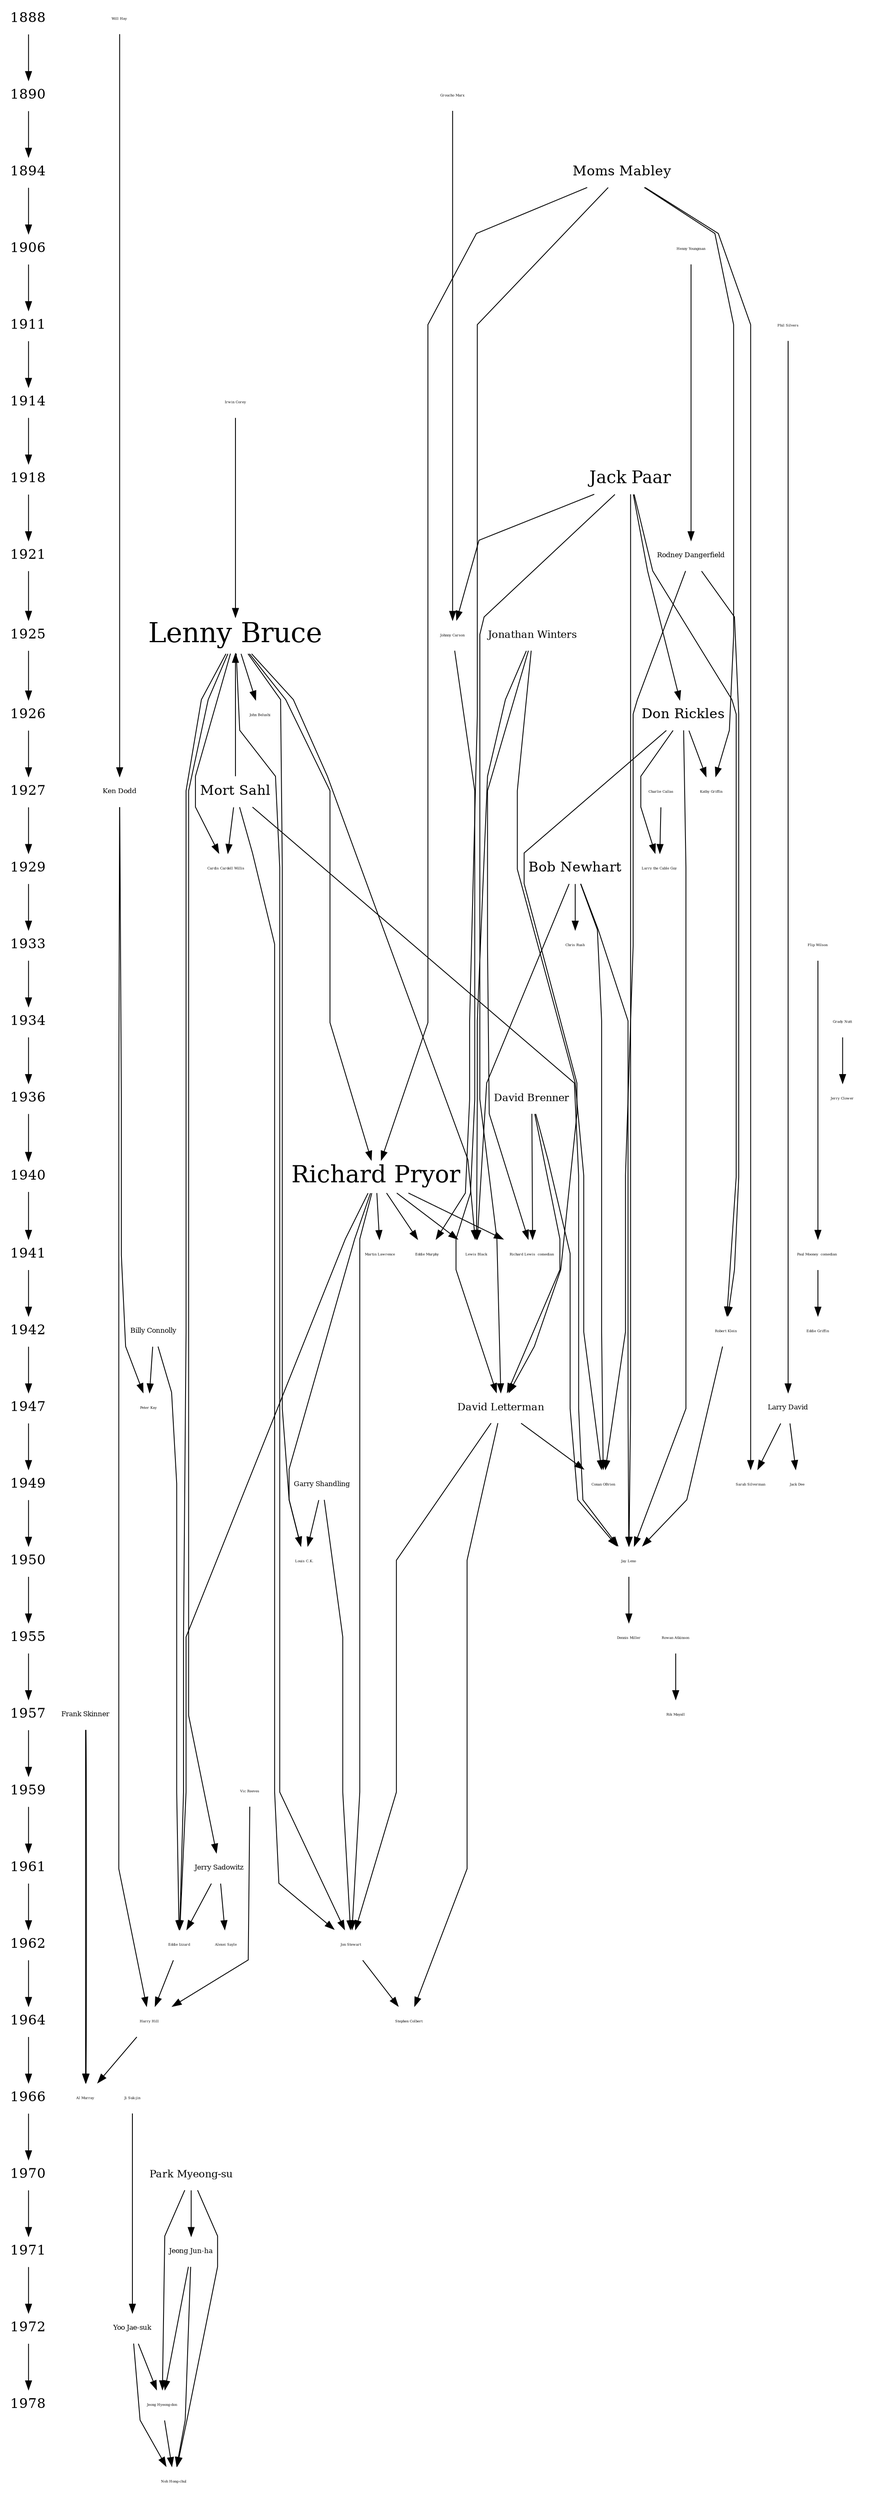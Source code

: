 digraph timeline { 
 ranksep=.75; splines=polyline; nodesep=.01; fixedsize=false; size = "1000,200";

 { 
node [shape=plaintext, fontsize=16];
 1888 -> 1890 -> 1894 -> 1906 -> 1911 -> 1914 -> 1918 -> 1921 -> 1925 -> 1926 -> 1927 -> 1929 -> 1933 -> 1934 -> 1936 -> 1940 -> 1941 -> 1942 -> 1947 -> 1949 -> 1950 -> 1955 -> 1957 -> 1959 -> 1961 -> 1962 -> 1964 -> 1966 -> 1970 -> 1971 -> 1972 -> 1978 ;
 
}

 node [shape=plaintext, fontsize=4];{
"Will Hay"; "Groucho Marx"; "Henny Youngman"; "Phil Silvers"; "Irwin Corey"; "Johnny Carson"; "Charlie Callas"; "Flip Wilson"; "Grady Nutt"; "Paul Mooney  comedian "; "Robert Klein"; "Jay Leno"; "Rowan Atkinson"; "Vic Reeves"; "Jon Stewart"; "Eddie Izzard"; "Harry Hill"; "Ji Suk-jin"; "Jeong Hyeong-don"; }
node [shape=plaintext, fontsize=16];{
"Moms Mabley"; "Don Rickles"; "Mort Sahl"; "Bob Newhart"; }
node [shape=plaintext, fontsize=20];{
"Jack Paar"; }
node [shape=plaintext, fontsize=8];{
"Rodney Dangerfield"; "Ken Dodd"; "Billy Connolly"; "Larry David"; "Garry Shandling"; "Frank Skinner"; "Jerry Sadowitz"; "Jeong Jun-ha"; "Yoo Jae-suk"; }
node [shape=plaintext, fontsize=32];{
"Lenny Bruce"; }
node [shape=plaintext, fontsize=12];{
"Jonathan Winters"; "David Brenner"; "David Letterman"; "Park Myeong-su"; }
node [shape=plaintext, fontsize=28];{
"Richard Pryor"; }
 
 node [shape=plaintext, fontsize= 4 ]; 
  { rank = same; 1888; "Will Hay"; }
 { rank = same; 1890; "Groucho Marx"; }
 { rank = same; 1894; "Moms Mabley"; }
 { rank = same; 1906; "Henny Youngman"; }
 { rank = same; 1911; "Phil Silvers"; }
 { rank = same; 1914; "Irwin Corey"; }
 { rank = same; 1918; "Jack Paar"; }
 { rank = same; 1921; "Rodney Dangerfield"; }
 { rank = same; 1925; "Lenny Bruce"; "Johnny Carson"; "Jonathan Winters"; }
 { rank = same; 1926; "Don Rickles"; }
 { rank = same; 1927; "Charlie Callas"; "Ken Dodd"; "Mort Sahl"; }
 { rank = same; 1929; "Bob Newhart"; }
 { rank = same; 1933; "Flip Wilson"; }
 { rank = same; 1934; "Grady Nutt"; }
 { rank = same; 1936; "David Brenner"; }
 { rank = same; 1940; "Richard Pryor"; }
 { rank = same; 1941; "Paul Mooney  comedian "; }
 { rank = same; 1942; "Robert Klein"; "Billy Connolly"; }
 { rank = same; 1947; "David Letterman"; "Larry David"; }
 { rank = same; 1949; "Garry Shandling"; }
 { rank = same; 1950; "Jay Leno"; }
 { rank = same; 1955; "Rowan Atkinson"; }
 { rank = same; 1957; "Frank Skinner"; }
 { rank = same; 1959; "Vic Reeves"; }
 { rank = same; 1961; "Jerry Sadowitz"; }
 { rank = same; 1962; "Jon Stewart"; "Eddie Izzard"; }
 { rank = same; 1964; "Harry Hill"; }
 { rank = same; 1966; "Ji Suk-jin"; }
 { rank = same; 1970; "Park Myeong-su"; }
 { rank = same; 1971; "Jeong Jun-ha"; }
 { rank = same; 1972; "Yoo Jae-suk"; }
 { rank = same; 1978; "Jeong Hyeong-don"; }
 
 "Will Hay" -> "Ken Dodd";
"Groucho Marx" -> "Johnny Carson";
"Moms Mabley" -> "Richard Pryor";
"Moms Mabley" -> "Eddie Murphy";
"Moms Mabley" -> "Kathy Griffin";
"Moms Mabley" -> "Sarah Silverman";
"Henny Youngman" -> "Rodney Dangerfield";
"Phil Silvers" -> "Larry David";
"Irwin Corey" -> "Lenny Bruce";
"Jack Paar" -> "David Letterman";
"Jack Paar" -> "Jay Leno";
"Jack Paar" -> "Robert Klein";
"Jack Paar" -> "Don Rickles";
"Jack Paar" -> "Johnny Carson";
"Rodney Dangerfield" -> "Conan OBrien";
"Rodney Dangerfield" -> "Robert Klein";
"Lenny Bruce" -> "John Belushi";
"Lenny Bruce" -> "Cardis Cardell Willis";
"Lenny Bruce" -> "Jon Stewart";
"Lenny Bruce" -> "Louis C.K.";
"Lenny Bruce" -> "Jerry Sadowitz";
"Lenny Bruce" -> "Eddie Izzard";
"Lenny Bruce" -> "Lewis Black";
"Lenny Bruce" -> "Richard Pryor";
"Johnny Carson" -> "David Letterman";
"Jonathan Winters" -> "Conan OBrien";
"Jonathan Winters" -> "Richard Lewis  comedian ";
"Jonathan Winters" -> "Lewis Black";
"Don Rickles" -> "David Letterman";
"Don Rickles" -> "Jay Leno";
"Don Rickles" -> "Larry the Cable Guy";
"Don Rickles" -> "Kathy Griffin";
"Charlie Callas" -> "Larry the Cable Guy";
"Ken Dodd" -> "Harry Hill";
"Ken Dodd" -> "Peter Kay";
"Mort Sahl" -> "Lenny Bruce";
"Mort Sahl" -> "Jay Leno";
"Mort Sahl" -> "Cardis Cardell Willis";
"Mort Sahl" -> "Jon Stewart";
"Bob Newhart" -> "Jay Leno";
"Bob Newhart" -> "Conan OBrien";
"Bob Newhart" -> "Chris Rush";
"Bob Newhart" -> "Lewis Black";
"Flip Wilson" -> "Paul Mooney  comedian ";
"Grady Nutt" -> "Jerry Clower";
"David Brenner" -> "David Letterman";
"David Brenner" -> "Jay Leno";
"David Brenner" -> "Richard Lewis  comedian ";
"Richard Pryor" -> "Eddie Murphy";
"Richard Pryor" -> "Martin Lawrence";
"Richard Pryor" -> "Jon Stewart";
"Richard Pryor" -> "Richard Lewis  comedian ";
"Richard Pryor" -> "Louis C.K.";
"Richard Pryor" -> "Eddie Izzard";
"Richard Pryor" -> "Lewis Black";
"Paul Mooney  comedian " -> "Eddie Griffin";
"Robert Klein" -> "Jay Leno";
"Billy Connolly" -> "Eddie Izzard";
"Billy Connolly" -> "Peter Kay";
"David Letterman" -> "Conan OBrien";
"David Letterman" -> "Jon Stewart";
"David Letterman" -> "Stephen Colbert";
"Larry David" -> "Sarah Silverman";
"Larry David" -> "Jack Dee";
"Garry Shandling" -> "Jon Stewart";
"Garry Shandling" -> "Louis C.K.";
"Jay Leno" -> "Dennis Miller";
"Rowan Atkinson" -> "Rik Mayall";
"Frank Skinner" -> "Al Murray";
"Frank Skinner" -> "Al Murray";
"Vic Reeves" -> "Harry Hill";
"Jerry Sadowitz" -> "Alexei Sayle";
"Jerry Sadowitz" -> "Eddie Izzard";
"Jon Stewart" -> "Stephen Colbert";
"Eddie Izzard" -> "Harry Hill";
"Harry Hill" -> "Al Murray";
"Ji Suk-jin" -> "Yoo Jae-suk";
"Park Myeong-su" -> "Jeong Hyeong-don";
"Park Myeong-su" -> "Jeong Jun-ha";
"Park Myeong-su" -> "Noh Hong-chul";
"Jeong Jun-ha" -> "Jeong Hyeong-don";
"Jeong Jun-ha" -> "Noh Hong-chul";
"Yoo Jae-suk" -> "Noh Hong-chul";
"Yoo Jae-suk" -> "Jeong Hyeong-don";
"Jeong Hyeong-don" -> "Noh Hong-chul";
}